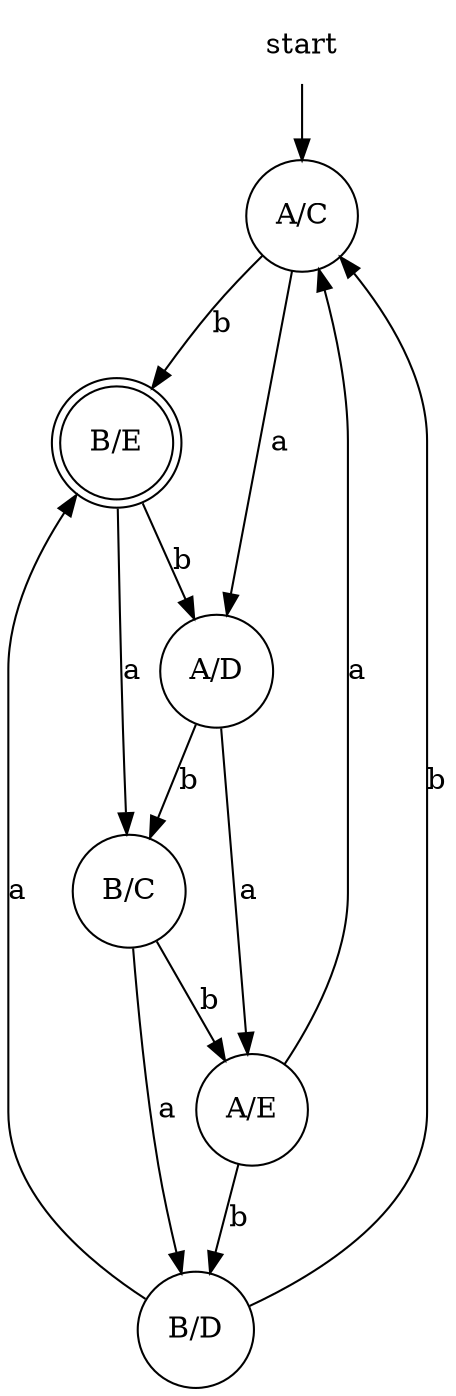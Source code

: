 digraph automaton {
    node [shape=none]; start;
    node [shape=doublecircle]; "B/E";
    node [shape=circle];
    start -> "A/C";
    "A/C" -> "A/D" [label="a"];
    "A/C" -> "B/E" [label="b"];
    "A/D" -> "A/E" [label="a"];
    "A/D" -> "B/C" [label="b"];
    "A/E" -> "A/C" [label="a"];
    "A/E" -> "B/D" [label="b"];
    "B/C" -> "B/D" [label="a"];
    "B/C" -> "A/E" [label="b"];
    "B/D" -> "B/E" [label="a"];
    "B/D" -> "A/C" [label="b"];
    "B/E" -> "B/C" [label="a"];
    "B/E" -> "A/D" [label="b"];
}
